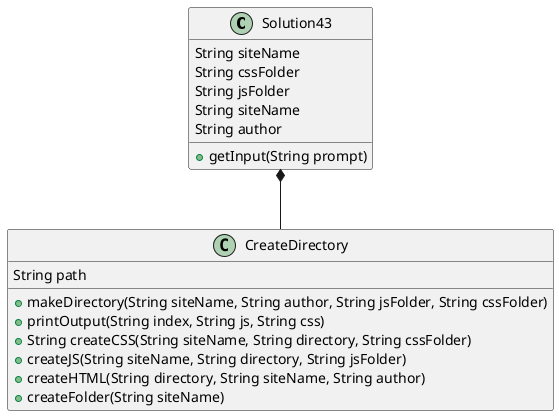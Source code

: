 @startuml
'https://plantuml.com/class-diagram


Solution43 *-- CreateDirectory

class CreateDirectory{
String path

+makeDirectory(String siteName, String author, String jsFolder, String cssFolder)
+printOutput(String index, String js, String css)
+String createCSS(String siteName, String directory, String cssFolder)
+createJS(String siteName, String directory, String jsFolder)
+createHTML(String directory, String siteName, String author)
+createFolder(String siteName)
}
class Solution43{
String siteName
String cssFolder
String jsFolder
String siteName
String author
+getInput(String prompt)
}
@enduml
